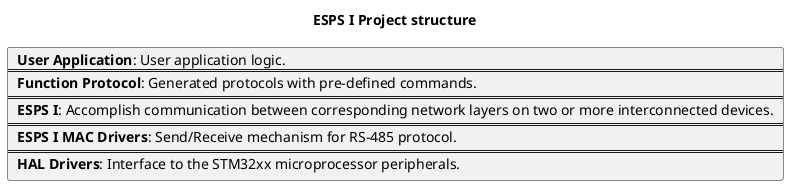 @startuml

title ESPS I Project structure

card card [
<b>User Application</b>: User application logic.
====
<b>Function Protocol</b>: Generated protocols with pre-defined commands.
====
<b>ESPS I</b>: Accomplish communication between corresponding network layers on two or more interconnected devices.
====
<b>ESPS I MAC Drivers</b>: Send/Receive mechanism for RS-485 protocol.
====
<b>HAL Drivers</b>: Interface to the STM32xx microprocessor peripherals.
]

@enduml
